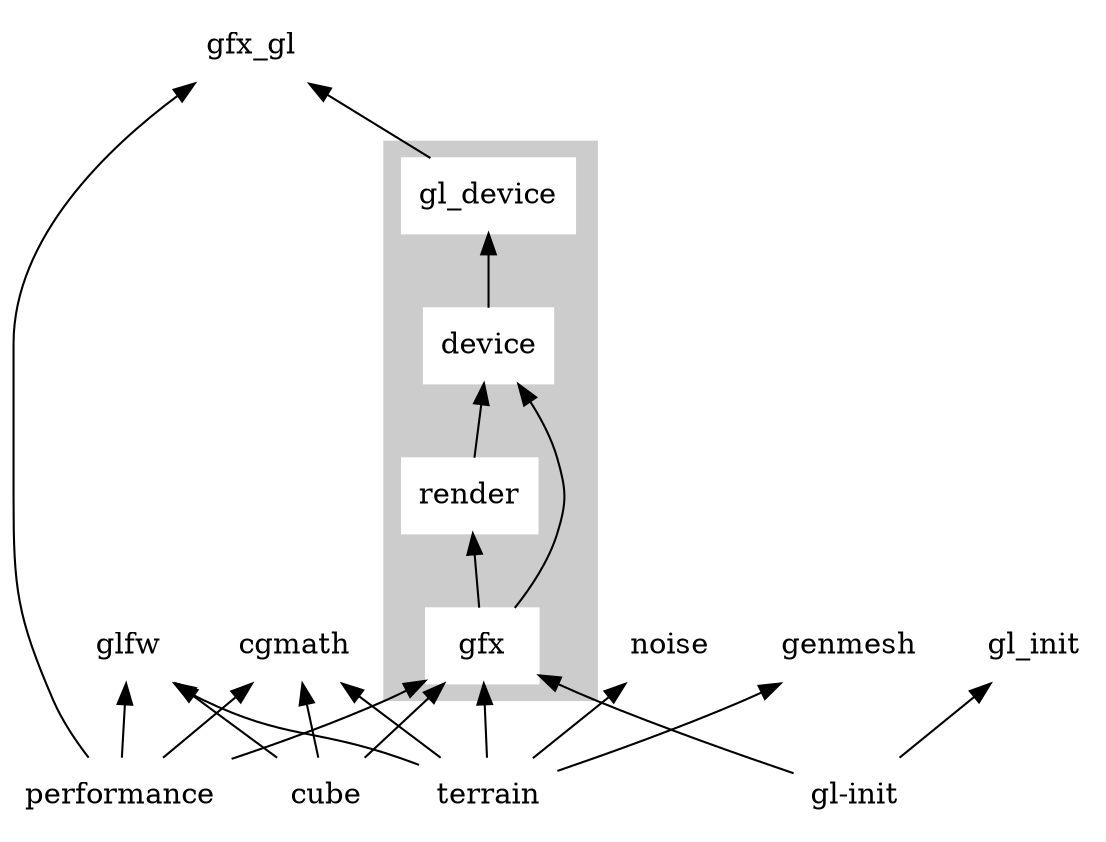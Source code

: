 digraph gfx {
    rankdir=BT;

    subgraph cluster_gfx {
        style=filled;
        color=gray80;

        node [shape=box, style=filled, color=white];
        "gfx" -> "render";
        "gfx" -> "device";
        "render" -> "device";
        "device" -> "gl_device";
    }

    node [shape=none];

    "gl_device" -> "gfx_gl";

    "cube" -> "gfx";
    "cube" -> "glfw";
    "cube" -> "cgmath";

    "terrain" -> "gfx";
    "terrain" -> "glfw";
    "terrain" -> "cgmath";
    "terrain" -> "genmesh";
    "terrain" -> "noise";

    "gl-init" -> "gfx";
    "gl-init" -> "gl_init";

    "performance" -> "gfx";
    "performance" -> "glfw";
    "performance" -> "gfx_gl";
    "performance" -> "cgmath";

}
